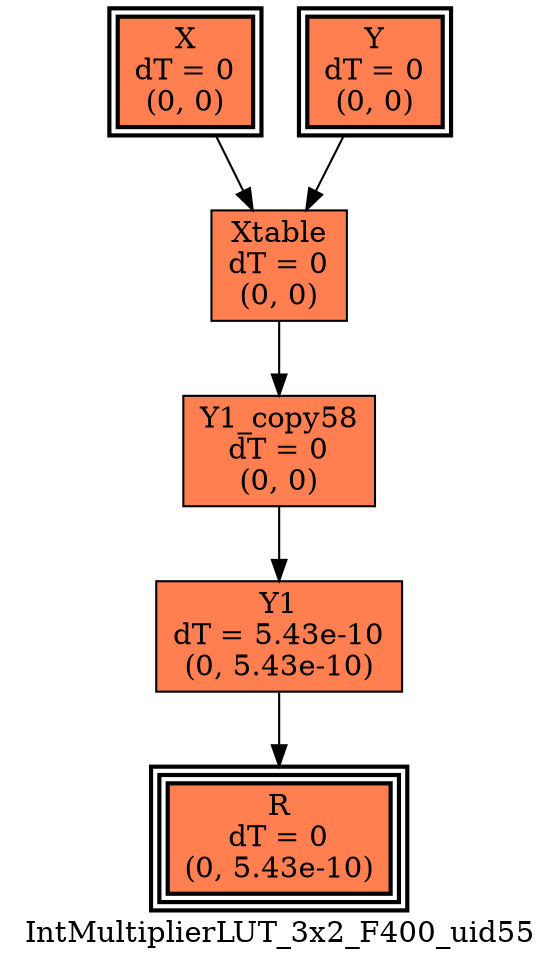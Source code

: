 digraph IntMultiplierLUT_3x2_F400_uid55
{
	//graph drawing options
	label=IntMultiplierLUT_3x2_F400_uid55;
	labelloc=bottom;
	labeljust=right;
	ratio=auto;
	nodesep=0.25;
	ranksep=0.5;

	//input/output signals of operator IntMultiplierLUT_3x2_F400_uid55
	X__IntMultiplierLUT_3x2_F400_uid55 [ label="X\ndT = 0\n(0, 0)", shape=box, color=black, style="bold, filled", fillcolor=coral, peripheries=2 ];
	Y__IntMultiplierLUT_3x2_F400_uid55 [ label="Y\ndT = 0\n(0, 0)", shape=box, color=black, style="bold, filled", fillcolor=coral, peripheries=2 ];
	R__IntMultiplierLUT_3x2_F400_uid55 [ label="R\ndT = 0\n(0, 5.43e-10)", shape=box, color=black, style="bold, filled", fillcolor=coral, peripheries=3 ];
	{rank=same X__IntMultiplierLUT_3x2_F400_uid55, Y__IntMultiplierLUT_3x2_F400_uid55};
	{rank=same R__IntMultiplierLUT_3x2_F400_uid55};
	//internal signals of operator IntMultiplierLUT_3x2_F400_uid55
	Xtable__IntMultiplierLUT_3x2_F400_uid55 [ label="Xtable\ndT = 0\n(0, 0)", shape=box, color=black, style=filled, fillcolor=coral, peripheries=1 ];
	Y1__IntMultiplierLUT_3x2_F400_uid55 [ label="Y1\ndT = 5.43e-10\n(0, 5.43e-10)", shape=box, color=black, style=filled, fillcolor=coral, peripheries=1 ];
	Y1_copy58__IntMultiplierLUT_3x2_F400_uid55 [ label="Y1_copy58\ndT = 0\n(0, 0)", shape=box, color=black, style=filled, fillcolor=coral, peripheries=1 ];

	//subcomponents of operator IntMultiplierLUT_3x2_F400_uid55

	//input and internal signal connections of operator IntMultiplierLUT_3x2_F400_uid55
	X__IntMultiplierLUT_3x2_F400_uid55 -> Xtable__IntMultiplierLUT_3x2_F400_uid55 [ arrowhead=normal, arrowsize=1.0, arrowtail=normal, color=black, dir=forward  ];
	Y__IntMultiplierLUT_3x2_F400_uid55 -> Xtable__IntMultiplierLUT_3x2_F400_uid55 [ arrowhead=normal, arrowsize=1.0, arrowtail=normal, color=black, dir=forward  ];
	Xtable__IntMultiplierLUT_3x2_F400_uid55 -> Y1_copy58__IntMultiplierLUT_3x2_F400_uid55 [ arrowhead=normal, arrowsize=1.0, arrowtail=normal, color=black, dir=forward  ];
	Y1__IntMultiplierLUT_3x2_F400_uid55 -> R__IntMultiplierLUT_3x2_F400_uid55 [ arrowhead=normal, arrowsize=1.0, arrowtail=normal, color=black, dir=forward  ];
	Y1_copy58__IntMultiplierLUT_3x2_F400_uid55 -> Y1__IntMultiplierLUT_3x2_F400_uid55 [ arrowhead=normal, arrowsize=1.0, arrowtail=normal, color=black, dir=forward  ];
}

